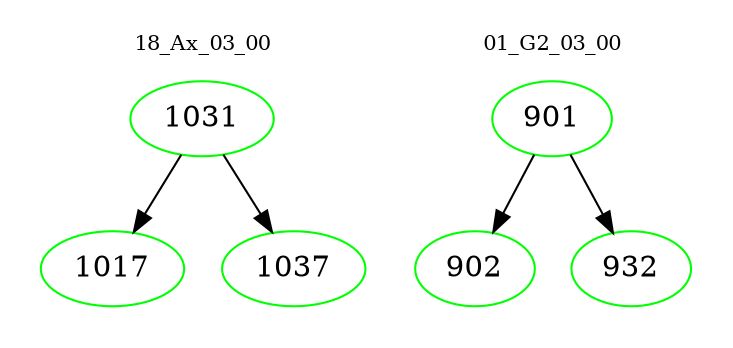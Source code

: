 digraph{
subgraph cluster_0 {
color = white
label = "18_Ax_03_00";
fontsize=10;
T0_1031 [label="1031", color="green"]
T0_1031 -> T0_1017 [color="black"]
T0_1017 [label="1017", color="green"]
T0_1031 -> T0_1037 [color="black"]
T0_1037 [label="1037", color="green"]
}
subgraph cluster_1 {
color = white
label = "01_G2_03_00";
fontsize=10;
T1_901 [label="901", color="green"]
T1_901 -> T1_902 [color="black"]
T1_902 [label="902", color="green"]
T1_901 -> T1_932 [color="black"]
T1_932 [label="932", color="green"]
}
}
